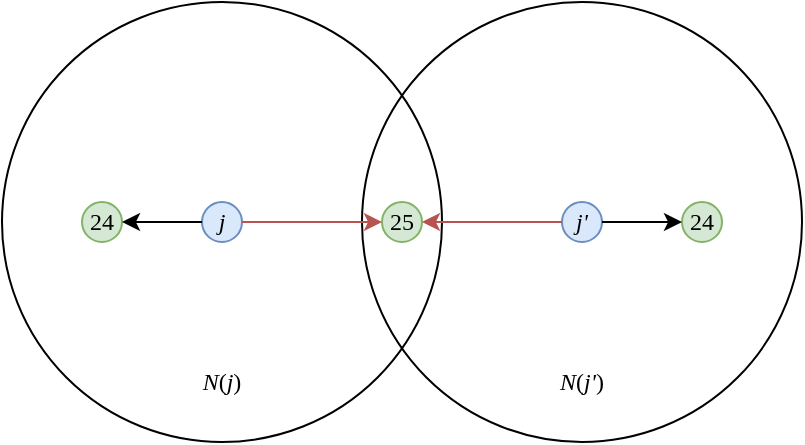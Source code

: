 <mxfile version="13.3.9" type="device"><diagram id="P6ILL54VgiX5hz0KDjNL" name="Page-1"><mxGraphModel dx="585" dy="338" grid="1" gridSize="10" guides="1" tooltips="1" connect="1" arrows="1" fold="1" page="1" pageScale="1" pageWidth="827" pageHeight="1169" math="0" shadow="0"><root><mxCell id="0"/><mxCell id="1" parent="0"/><mxCell id="UyeYX1Fs6pCLdXoJ1JSw-1" value="" style="ellipse;whiteSpace=wrap;html=1;aspect=fixed;fillColor=none;" vertex="1" parent="1"><mxGeometry x="100" y="170" width="220" height="220" as="geometry"/></mxCell><mxCell id="UyeYX1Fs6pCLdXoJ1JSw-2" value="" style="ellipse;whiteSpace=wrap;html=1;aspect=fixed;fillColor=none;" vertex="1" parent="1"><mxGeometry x="280" y="170" width="220" height="220" as="geometry"/></mxCell><mxCell id="UyeYX1Fs6pCLdXoJ1JSw-4" value="&lt;i&gt;&lt;font face=&quot;CMU Serif&quot;&gt;j&lt;/font&gt;&lt;/i&gt;" style="ellipse;whiteSpace=wrap;html=1;aspect=fixed;fillColor=#dae8fc;strokeColor=#6c8ebf;" vertex="1" parent="1"><mxGeometry x="200" y="270" width="20" height="20" as="geometry"/></mxCell><mxCell id="UyeYX1Fs6pCLdXoJ1JSw-6" value="&lt;i&gt;&lt;font face=&quot;CMU Serif&quot;&gt;j'&lt;/font&gt;&lt;/i&gt;" style="ellipse;whiteSpace=wrap;html=1;aspect=fixed;fillColor=#dae8fc;strokeColor=#6c8ebf;" vertex="1" parent="1"><mxGeometry x="380" y="270" width="20" height="20" as="geometry"/></mxCell><mxCell id="UyeYX1Fs6pCLdXoJ1JSw-8" value="&lt;font face=&quot;CMU Serif&quot;&gt;25&lt;/font&gt;" style="ellipse;whiteSpace=wrap;html=1;aspect=fixed;fillColor=#d5e8d4;strokeColor=#82b366;" vertex="1" parent="1"><mxGeometry x="290" y="270" width="20" height="20" as="geometry"/></mxCell><mxCell id="UyeYX1Fs6pCLdXoJ1JSw-9" value="&lt;font face=&quot;CMU Serif&quot;&gt;24&lt;/font&gt;" style="ellipse;whiteSpace=wrap;html=1;aspect=fixed;fillColor=#d5e8d4;strokeColor=#82b366;" vertex="1" parent="1"><mxGeometry x="140" y="270" width="20" height="20" as="geometry"/></mxCell><mxCell id="UyeYX1Fs6pCLdXoJ1JSw-10" value="&lt;font face=&quot;CMU Serif&quot;&gt;24&lt;/font&gt;" style="ellipse;whiteSpace=wrap;html=1;aspect=fixed;fillColor=#d5e8d4;strokeColor=#82b366;" vertex="1" parent="1"><mxGeometry x="440" y="270" width="20" height="20" as="geometry"/></mxCell><mxCell id="UyeYX1Fs6pCLdXoJ1JSw-11" value="" style="endArrow=classic;html=1;" edge="1" parent="1" source="UyeYX1Fs6pCLdXoJ1JSw-4" target="UyeYX1Fs6pCLdXoJ1JSw-9"><mxGeometry width="50" height="50" relative="1" as="geometry"><mxPoint x="200" y="320" as="sourcePoint"/><mxPoint x="250" y="270" as="targetPoint"/></mxGeometry></mxCell><mxCell id="UyeYX1Fs6pCLdXoJ1JSw-12" value="" style="endArrow=classic;html=1;" edge="1" parent="1" source="UyeYX1Fs6pCLdXoJ1JSw-6" target="UyeYX1Fs6pCLdXoJ1JSw-10"><mxGeometry width="50" height="50" relative="1" as="geometry"><mxPoint x="210" y="290" as="sourcePoint"/><mxPoint x="170" y="290" as="targetPoint"/></mxGeometry></mxCell><mxCell id="UyeYX1Fs6pCLdXoJ1JSw-13" value="" style="endArrow=classic;html=1;fillColor=#f8cecc;strokeColor=#b85450;" edge="1" parent="1" source="UyeYX1Fs6pCLdXoJ1JSw-6" target="UyeYX1Fs6pCLdXoJ1JSw-8"><mxGeometry width="50" height="50" relative="1" as="geometry"><mxPoint x="410" y="290" as="sourcePoint"/><mxPoint x="450" y="290" as="targetPoint"/></mxGeometry></mxCell><mxCell id="UyeYX1Fs6pCLdXoJ1JSw-14" value="" style="endArrow=classic;html=1;fillColor=#f8cecc;strokeColor=#b85450;" edge="1" parent="1" source="UyeYX1Fs6pCLdXoJ1JSw-4" target="UyeYX1Fs6pCLdXoJ1JSw-8"><mxGeometry width="50" height="50" relative="1" as="geometry"><mxPoint x="390" y="290" as="sourcePoint"/><mxPoint x="320" y="290" as="targetPoint"/></mxGeometry></mxCell><mxCell id="UyeYX1Fs6pCLdXoJ1JSw-15" value="&lt;font face=&quot;CMU Serif&quot;&gt;&lt;i&gt;N&lt;/i&gt;(&lt;i&gt;j&lt;/i&gt;)&lt;/font&gt;" style="text;html=1;strokeColor=none;fillColor=none;align=center;verticalAlign=middle;whiteSpace=wrap;rounded=0;" vertex="1" parent="1"><mxGeometry x="190" y="350" width="40" height="20" as="geometry"/></mxCell><mxCell id="UyeYX1Fs6pCLdXoJ1JSw-16" value="&lt;font face=&quot;CMU Serif&quot;&gt;&lt;i&gt;N&lt;/i&gt;(&lt;i&gt;j'&lt;/i&gt;)&lt;/font&gt;" style="text;html=1;strokeColor=none;fillColor=none;align=center;verticalAlign=middle;whiteSpace=wrap;rounded=0;" vertex="1" parent="1"><mxGeometry x="370" y="350" width="40" height="20" as="geometry"/></mxCell></root></mxGraphModel></diagram></mxfile>